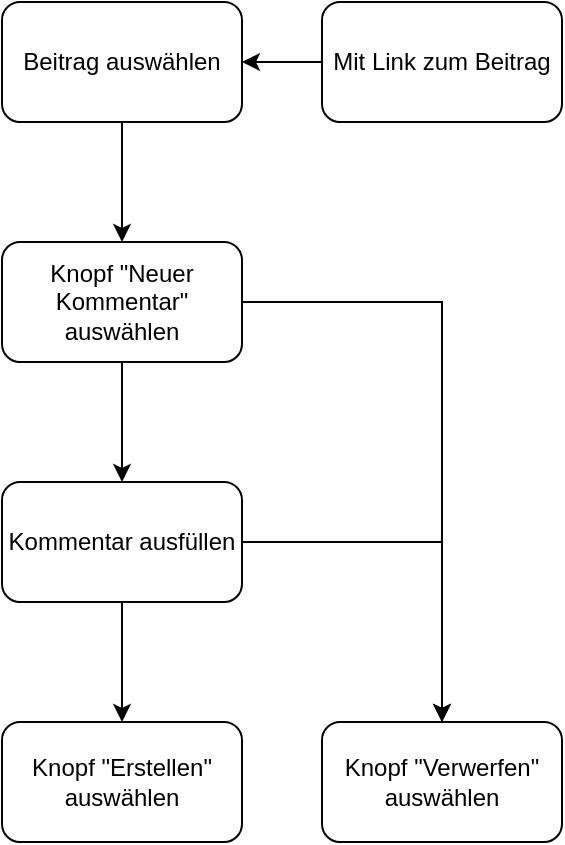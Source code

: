 <mxfile version="23.1.4" type="device">
  <diagram name="Page-1" id="z2EE5OgdTC_VLaUfrYpA">
    <mxGraphModel dx="988" dy="546" grid="1" gridSize="10" guides="1" tooltips="1" connect="1" arrows="1" fold="1" page="1" pageScale="1" pageWidth="850" pageHeight="1100" math="0" shadow="0">
      <root>
        <mxCell id="0" />
        <mxCell id="1" parent="0" />
        <mxCell id="zffmOIOkAcmlemn36Cwc-1" value="Beitrag auswählen" style="rounded=1;whiteSpace=wrap;html=1;" vertex="1" parent="1">
          <mxGeometry x="240" y="320" width="120" height="60" as="geometry" />
        </mxCell>
        <mxCell id="zffmOIOkAcmlemn36Cwc-2" value="Mit Link zum Beitrag" style="rounded=1;whiteSpace=wrap;html=1;" vertex="1" parent="1">
          <mxGeometry x="400" y="320" width="120" height="60" as="geometry" />
        </mxCell>
        <mxCell id="zffmOIOkAcmlemn36Cwc-3" value="" style="endArrow=classic;html=1;rounded=0;" edge="1" parent="1" source="zffmOIOkAcmlemn36Cwc-2" target="zffmOIOkAcmlemn36Cwc-1">
          <mxGeometry width="50" height="50" relative="1" as="geometry">
            <mxPoint x="400" y="360" as="sourcePoint" />
            <mxPoint x="360" y="420" as="targetPoint" />
          </mxGeometry>
        </mxCell>
        <mxCell id="zffmOIOkAcmlemn36Cwc-4" value="Knopf &quot;Neuer Kommentar&quot; auswählen" style="rounded=1;whiteSpace=wrap;html=1;" vertex="1" parent="1">
          <mxGeometry x="240" y="440" width="120" height="60" as="geometry" />
        </mxCell>
        <mxCell id="zffmOIOkAcmlemn36Cwc-6" value="Kommentar ausfüllen" style="rounded=1;whiteSpace=wrap;html=1;" vertex="1" parent="1">
          <mxGeometry x="240" y="560" width="120" height="60" as="geometry" />
        </mxCell>
        <mxCell id="zffmOIOkAcmlemn36Cwc-8" value="" style="endArrow=classic;html=1;rounded=0;" edge="1" parent="1" source="zffmOIOkAcmlemn36Cwc-1" target="zffmOIOkAcmlemn36Cwc-4">
          <mxGeometry width="50" height="50" relative="1" as="geometry">
            <mxPoint x="410" y="360" as="sourcePoint" />
            <mxPoint x="370" y="360" as="targetPoint" />
            <Array as="points" />
          </mxGeometry>
        </mxCell>
        <mxCell id="zffmOIOkAcmlemn36Cwc-10" value="" style="endArrow=classic;html=1;rounded=0;" edge="1" parent="1" source="zffmOIOkAcmlemn36Cwc-4" target="zffmOIOkAcmlemn36Cwc-6">
          <mxGeometry width="50" height="50" relative="1" as="geometry">
            <mxPoint x="190" y="380" as="sourcePoint" />
            <mxPoint x="190" y="440" as="targetPoint" />
            <Array as="points" />
          </mxGeometry>
        </mxCell>
        <mxCell id="zffmOIOkAcmlemn36Cwc-12" value="Knopf &quot;Erstellen&quot; auswählen" style="rounded=1;whiteSpace=wrap;html=1;" vertex="1" parent="1">
          <mxGeometry x="240" y="680" width="120" height="60" as="geometry" />
        </mxCell>
        <mxCell id="zffmOIOkAcmlemn36Cwc-13" value="Knopf &quot;Verwerfen&quot; auswählen" style="rounded=1;whiteSpace=wrap;html=1;" vertex="1" parent="1">
          <mxGeometry x="400" y="680" width="120" height="60" as="geometry" />
        </mxCell>
        <mxCell id="zffmOIOkAcmlemn36Cwc-14" value="" style="endArrow=classic;html=1;rounded=0;" edge="1" parent="1" target="zffmOIOkAcmlemn36Cwc-12">
          <mxGeometry width="50" height="50" relative="1" as="geometry">
            <mxPoint x="300" y="620" as="sourcePoint" />
            <mxPoint x="379.71" y="680" as="targetPoint" />
          </mxGeometry>
        </mxCell>
        <mxCell id="zffmOIOkAcmlemn36Cwc-15" value="" style="endArrow=classic;html=1;rounded=0;" edge="1" parent="1" target="zffmOIOkAcmlemn36Cwc-13">
          <mxGeometry width="50" height="50" relative="1" as="geometry">
            <mxPoint x="360" y="590" as="sourcePoint" />
            <mxPoint x="450" y="660" as="targetPoint" />
            <Array as="points">
              <mxPoint x="460" y="590" />
            </Array>
          </mxGeometry>
        </mxCell>
        <mxCell id="zffmOIOkAcmlemn36Cwc-16" value="" style="endArrow=classic;html=1;rounded=0;" edge="1" parent="1" target="zffmOIOkAcmlemn36Cwc-13">
          <mxGeometry width="50" height="50" relative="1" as="geometry">
            <mxPoint x="360" y="470" as="sourcePoint" />
            <mxPoint x="570" y="610" as="targetPoint" />
            <Array as="points">
              <mxPoint x="460" y="470" />
            </Array>
          </mxGeometry>
        </mxCell>
      </root>
    </mxGraphModel>
  </diagram>
</mxfile>
